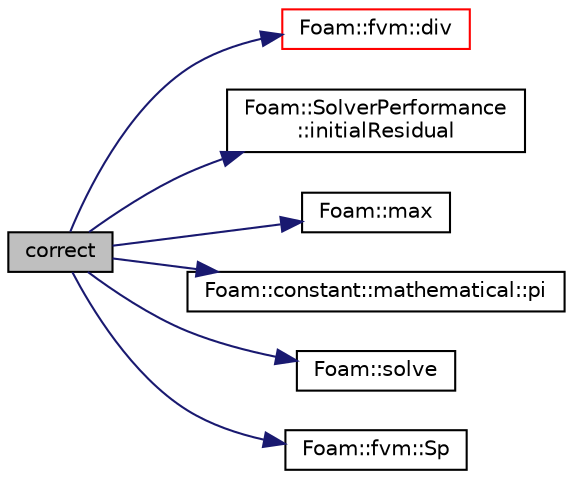 digraph "correct"
{
  bgcolor="transparent";
  edge [fontname="Helvetica",fontsize="10",labelfontname="Helvetica",labelfontsize="10"];
  node [fontname="Helvetica",fontsize="10",shape=record];
  rankdir="LR";
  Node1 [label="correct",height=0.2,width=0.4,color="black", fillcolor="grey75", style="filled", fontcolor="black"];
  Node1 -> Node2 [color="midnightblue",fontsize="10",style="solid",fontname="Helvetica"];
  Node2 [label="Foam::fvm::div",height=0.2,width=0.4,color="red",URL="$a10769.html#a058dd4757c11ae656c8d576632b33d25"];
  Node1 -> Node3 [color="midnightblue",fontsize="10",style="solid",fontname="Helvetica"];
  Node3 [label="Foam::SolverPerformance\l::initialResidual",height=0.2,width=0.4,color="black",URL="$a02383.html#ada79384f422e9fe14a88b47dc2648de7",tooltip="Return initial residual. "];
  Node1 -> Node4 [color="midnightblue",fontsize="10",style="solid",fontname="Helvetica"];
  Node4 [label="Foam::max",height=0.2,width=0.4,color="black",URL="$a10733.html#ac993e906cf2774ae77e666bc24e81733"];
  Node1 -> Node5 [color="midnightblue",fontsize="10",style="solid",fontname="Helvetica"];
  Node5 [label="Foam::constant::mathematical::pi",height=0.2,width=0.4,color="black",URL="$a10745.html#a731b8788a4c01586c35266c7ca4fed04"];
  Node1 -> Node6 [color="midnightblue",fontsize="10",style="solid",fontname="Helvetica"];
  Node6 [label="Foam::solve",height=0.2,width=0.4,color="black",URL="$a10733.html#a8d0243cca6dbaab978da0126875aa319",tooltip="Solve returning the solution statistics given convergence tolerance. "];
  Node1 -> Node7 [color="midnightblue",fontsize="10",style="solid",fontname="Helvetica"];
  Node7 [label="Foam::fvm::Sp",height=0.2,width=0.4,color="black",URL="$a10769.html#a67e0938495ebeac7ad57361957720554"];
}
